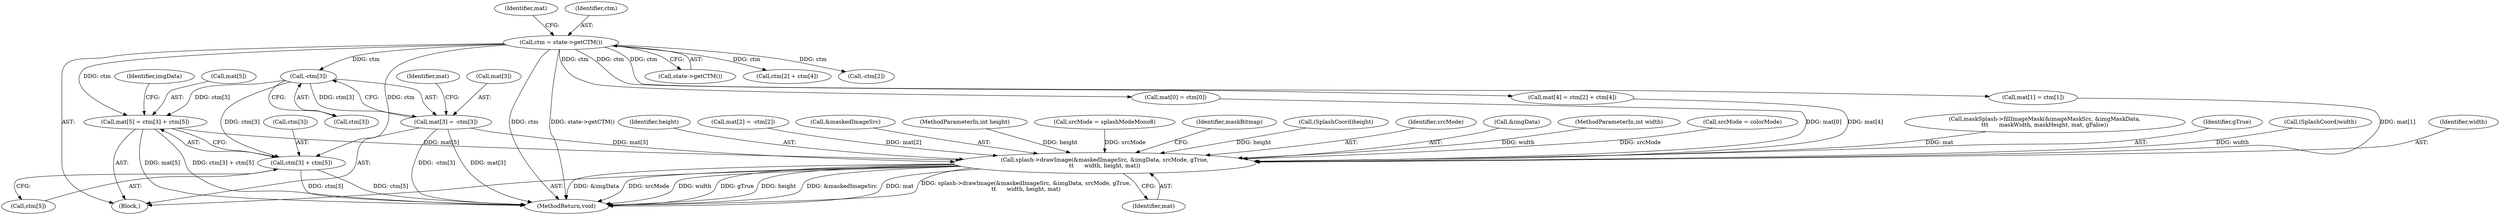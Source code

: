 digraph "0_poppler_7b2d314a61fd0e12f47c62996cb49ec0d1ba747a_11@pointer" {
"1000308" [label="(Call,-ctm[3])"];
"1000279" [label="(Call,ctm = state->getCTM())"];
"1000304" [label="(Call,mat[3] = -ctm[3])"];
"1000680" [label="(Call,splash->drawImage(&maskedImageSrc, &imgData, srcMode, gTrue,\n\t\t      width, height, mat))"];
"1000323" [label="(Call,mat[5] = ctm[3] + ctm[5])"];
"1000327" [label="(Call,ctm[3] + ctm[5])"];
"1000327" [label="(Call,ctm[3] + ctm[5])"];
"1000680" [label="(Call,splash->drawImage(&maskedImageSrc, &imgData, srcMode, gTrue,\n\t\t      width, height, mat))"];
"1000281" [label="(Call,state->getCTM())"];
"1000336" [label="(Identifier,imgData)"];
"1000296" [label="(Call,mat[2] = -ctm[2])"];
"1000681" [label="(Call,&maskedImageSrc)"];
"1000282" [label="(Call,mat[0] = ctm[0])"];
"1000105" [label="(MethodParameterIn,int height)"];
"1000323" [label="(Call,mat[5] = ctm[3] + ctm[5])"];
"1000314" [label="(Identifier,mat)"];
"1000687" [label="(Identifier,width)"];
"1000688" [label="(Identifier,height)"];
"1000316" [label="(Call,ctm[2] + ctm[4])"];
"1000312" [label="(Call,mat[4] = ctm[2] + ctm[4])"];
"1000300" [label="(Call,-ctm[2])"];
"1000672" [label="(Call,srcMode = splashModeMono8)"];
"1000176" [label="(Block,)"];
"1000284" [label="(Identifier,mat)"];
"1000308" [label="(Call,-ctm[3])"];
"1000691" [label="(Identifier,maskBitmap)"];
"1000331" [label="(Call,ctm[5])"];
"1000280" [label="(Identifier,ctm)"];
"1000198" [label="(Call,(SplashCoord)height)"];
"1000685" [label="(Identifier,srcMode)"];
"1000309" [label="(Call,ctm[3])"];
"1000683" [label="(Call,&imgData)"];
"1000689" [label="(Identifier,mat)"];
"1000104" [label="(MethodParameterIn,int width)"];
"1000305" [label="(Call,mat[3])"];
"1000324" [label="(Call,mat[5])"];
"1000304" [label="(Call,mat[3] = -ctm[3])"];
"1000677" [label="(Call,srcMode = colorMode)"];
"1000328" [label="(Call,ctm[3])"];
"1000289" [label="(Call,mat[1] = ctm[1])"];
"1000264" [label="(Call,maskSplash->fillImageMask(&imageMaskSrc, &imgMaskData,\n\t\t\t      maskWidth, maskHeight, mat, gFalse))"];
"1000279" [label="(Call,ctm = state->getCTM())"];
"1000686" [label="(Identifier,gTrue)"];
"1000700" [label="(MethodReturn,void)"];
"1000181" [label="(Call,(SplashCoord)width)"];
"1000308" -> "1000304"  [label="AST: "];
"1000308" -> "1000309"  [label="CFG: "];
"1000309" -> "1000308"  [label="AST: "];
"1000304" -> "1000308"  [label="CFG: "];
"1000308" -> "1000304"  [label="DDG: ctm[3]"];
"1000279" -> "1000308"  [label="DDG: ctm"];
"1000308" -> "1000323"  [label="DDG: ctm[3]"];
"1000308" -> "1000327"  [label="DDG: ctm[3]"];
"1000279" -> "1000176"  [label="AST: "];
"1000279" -> "1000281"  [label="CFG: "];
"1000280" -> "1000279"  [label="AST: "];
"1000281" -> "1000279"  [label="AST: "];
"1000284" -> "1000279"  [label="CFG: "];
"1000279" -> "1000700"  [label="DDG: ctm"];
"1000279" -> "1000700"  [label="DDG: state->getCTM()"];
"1000279" -> "1000282"  [label="DDG: ctm"];
"1000279" -> "1000289"  [label="DDG: ctm"];
"1000279" -> "1000300"  [label="DDG: ctm"];
"1000279" -> "1000312"  [label="DDG: ctm"];
"1000279" -> "1000316"  [label="DDG: ctm"];
"1000279" -> "1000323"  [label="DDG: ctm"];
"1000279" -> "1000327"  [label="DDG: ctm"];
"1000304" -> "1000176"  [label="AST: "];
"1000305" -> "1000304"  [label="AST: "];
"1000314" -> "1000304"  [label="CFG: "];
"1000304" -> "1000700"  [label="DDG: mat[3]"];
"1000304" -> "1000700"  [label="DDG: -ctm[3]"];
"1000304" -> "1000680"  [label="DDG: mat[3]"];
"1000680" -> "1000176"  [label="AST: "];
"1000680" -> "1000689"  [label="CFG: "];
"1000681" -> "1000680"  [label="AST: "];
"1000683" -> "1000680"  [label="AST: "];
"1000685" -> "1000680"  [label="AST: "];
"1000686" -> "1000680"  [label="AST: "];
"1000687" -> "1000680"  [label="AST: "];
"1000688" -> "1000680"  [label="AST: "];
"1000689" -> "1000680"  [label="AST: "];
"1000691" -> "1000680"  [label="CFG: "];
"1000680" -> "1000700"  [label="DDG: &maskedImageSrc"];
"1000680" -> "1000700"  [label="DDG: mat"];
"1000680" -> "1000700"  [label="DDG: splash->drawImage(&maskedImageSrc, &imgData, srcMode, gTrue,\n\t\t      width, height, mat)"];
"1000680" -> "1000700"  [label="DDG: &imgData"];
"1000680" -> "1000700"  [label="DDG: srcMode"];
"1000680" -> "1000700"  [label="DDG: width"];
"1000680" -> "1000700"  [label="DDG: gTrue"];
"1000680" -> "1000700"  [label="DDG: height"];
"1000677" -> "1000680"  [label="DDG: srcMode"];
"1000672" -> "1000680"  [label="DDG: srcMode"];
"1000104" -> "1000680"  [label="DDG: width"];
"1000181" -> "1000680"  [label="DDG: width"];
"1000105" -> "1000680"  [label="DDG: height"];
"1000198" -> "1000680"  [label="DDG: height"];
"1000289" -> "1000680"  [label="DDG: mat[1]"];
"1000312" -> "1000680"  [label="DDG: mat[4]"];
"1000296" -> "1000680"  [label="DDG: mat[2]"];
"1000323" -> "1000680"  [label="DDG: mat[5]"];
"1000282" -> "1000680"  [label="DDG: mat[0]"];
"1000264" -> "1000680"  [label="DDG: mat"];
"1000323" -> "1000176"  [label="AST: "];
"1000323" -> "1000327"  [label="CFG: "];
"1000324" -> "1000323"  [label="AST: "];
"1000327" -> "1000323"  [label="AST: "];
"1000336" -> "1000323"  [label="CFG: "];
"1000323" -> "1000700"  [label="DDG: mat[5]"];
"1000323" -> "1000700"  [label="DDG: ctm[3] + ctm[5]"];
"1000327" -> "1000331"  [label="CFG: "];
"1000328" -> "1000327"  [label="AST: "];
"1000331" -> "1000327"  [label="AST: "];
"1000327" -> "1000700"  [label="DDG: ctm[5]"];
"1000327" -> "1000700"  [label="DDG: ctm[3]"];
}
